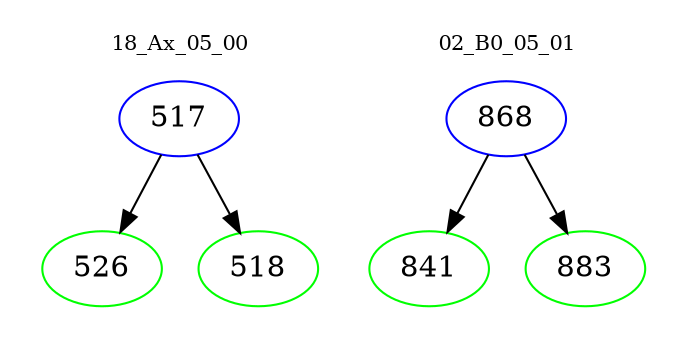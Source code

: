 digraph{
subgraph cluster_0 {
color = white
label = "18_Ax_05_00";
fontsize=10;
T0_517 [label="517", color="blue"]
T0_517 -> T0_526 [color="black"]
T0_526 [label="526", color="green"]
T0_517 -> T0_518 [color="black"]
T0_518 [label="518", color="green"]
}
subgraph cluster_1 {
color = white
label = "02_B0_05_01";
fontsize=10;
T1_868 [label="868", color="blue"]
T1_868 -> T1_841 [color="black"]
T1_841 [label="841", color="green"]
T1_868 -> T1_883 [color="black"]
T1_883 [label="883", color="green"]
}
}

